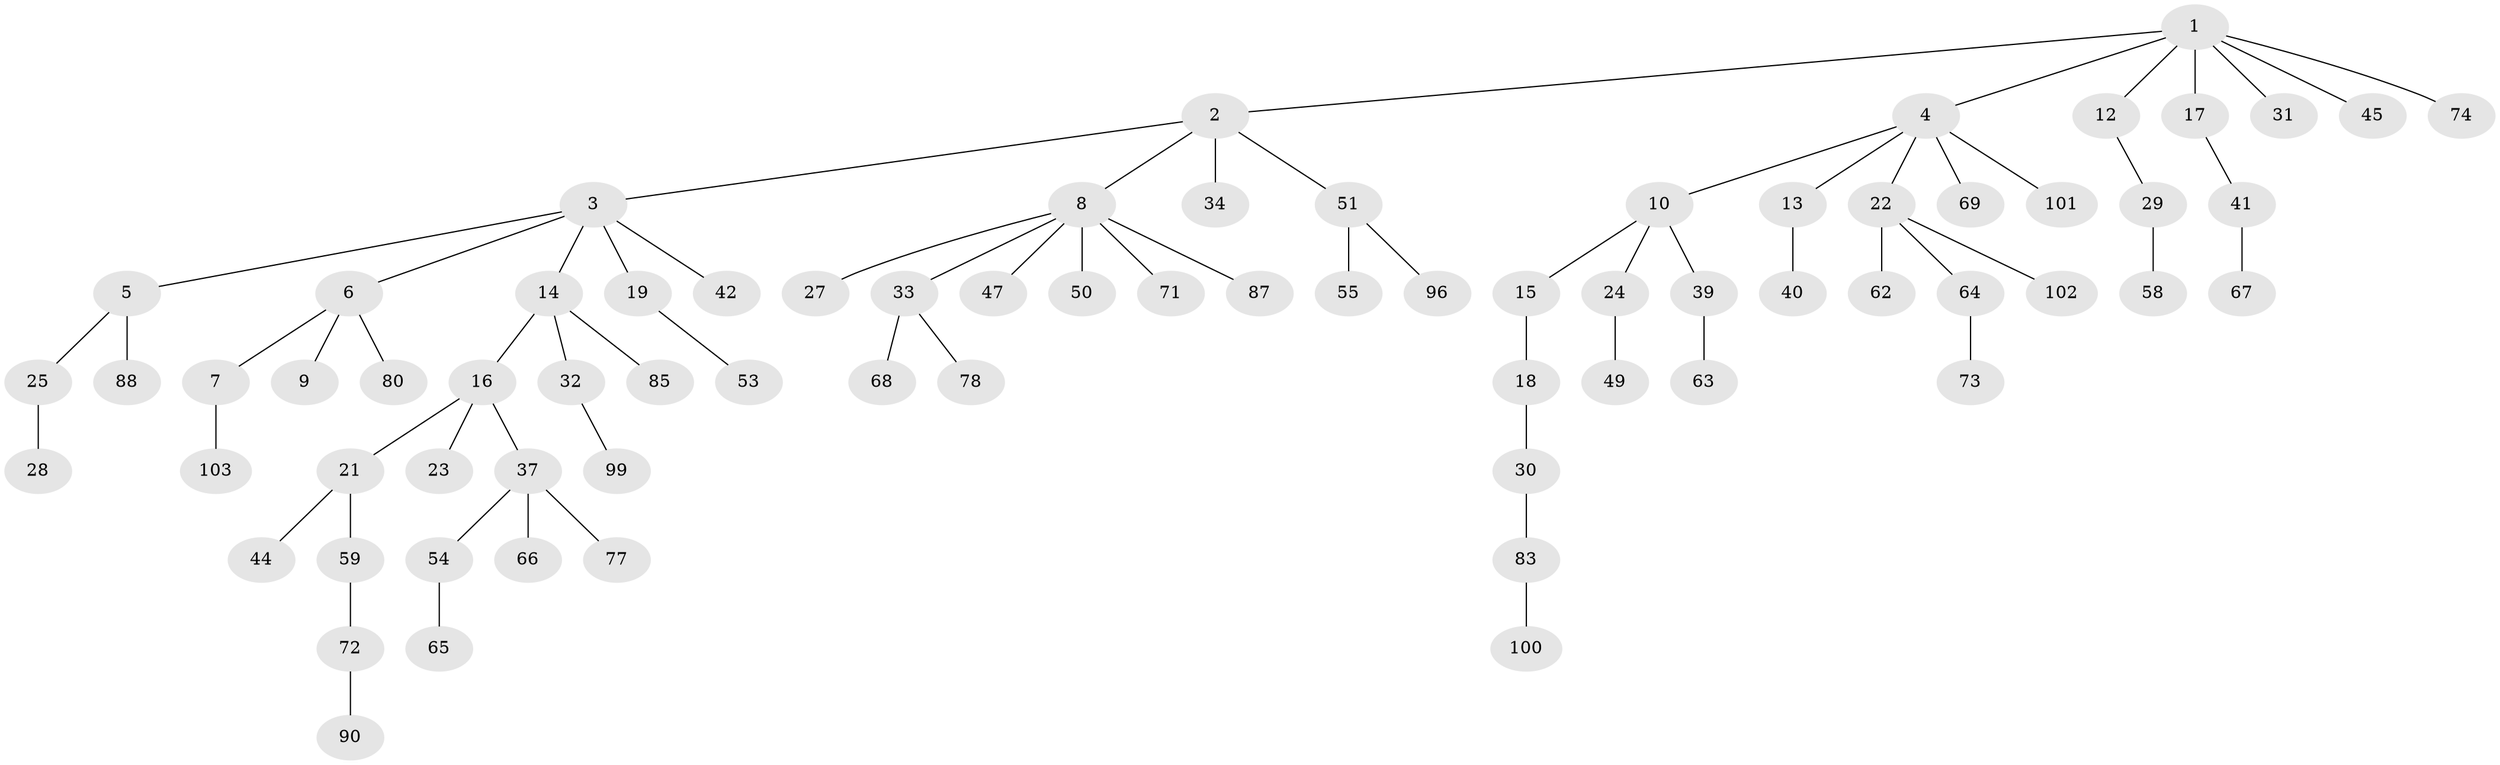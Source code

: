// Generated by graph-tools (version 1.1) at 2025/24/03/03/25 07:24:05]
// undirected, 73 vertices, 72 edges
graph export_dot {
graph [start="1"]
  node [color=gray90,style=filled];
  1 [super="+11"];
  2 [super="+35"];
  3;
  4 [super="+46"];
  5 [super="+84"];
  6;
  7 [super="+76"];
  8 [super="+70"];
  9 [super="+48"];
  10 [super="+36"];
  12 [super="+56"];
  13 [super="+94"];
  14 [super="+38"];
  15 [super="+52"];
  16;
  17;
  18 [super="+26"];
  19 [super="+20"];
  21 [super="+43"];
  22;
  23;
  24;
  25;
  27 [super="+92"];
  28 [super="+57"];
  29 [super="+104"];
  30 [super="+93"];
  31;
  32 [super="+82"];
  33 [super="+75"];
  34;
  37 [super="+61"];
  39;
  40;
  41 [super="+79"];
  42;
  44 [super="+60"];
  45 [super="+97"];
  47;
  49;
  50;
  51;
  53;
  54 [super="+89"];
  55;
  58;
  59;
  62;
  63;
  64;
  65;
  66;
  67 [super="+91"];
  68;
  69;
  71;
  72 [super="+86"];
  73 [super="+98"];
  74 [super="+95"];
  77;
  78 [super="+81"];
  80;
  83;
  85;
  87;
  88;
  90;
  96;
  99;
  100 [super="+105"];
  101;
  102;
  103;
  1 -- 2;
  1 -- 4;
  1 -- 17;
  1 -- 31;
  1 -- 45;
  1 -- 74;
  1 -- 12;
  2 -- 3;
  2 -- 8;
  2 -- 34;
  2 -- 51;
  3 -- 5;
  3 -- 6;
  3 -- 14;
  3 -- 19;
  3 -- 42;
  4 -- 10;
  4 -- 13;
  4 -- 22;
  4 -- 69;
  4 -- 101;
  5 -- 25;
  5 -- 88;
  6 -- 7;
  6 -- 9;
  6 -- 80;
  7 -- 103;
  8 -- 27;
  8 -- 33;
  8 -- 47;
  8 -- 50;
  8 -- 71;
  8 -- 87;
  10 -- 15;
  10 -- 24;
  10 -- 39;
  12 -- 29;
  13 -- 40;
  14 -- 16;
  14 -- 32;
  14 -- 85;
  15 -- 18;
  16 -- 21;
  16 -- 23;
  16 -- 37;
  17 -- 41;
  18 -- 30;
  19 -- 53;
  21 -- 44;
  21 -- 59;
  22 -- 62;
  22 -- 64;
  22 -- 102;
  24 -- 49;
  25 -- 28;
  29 -- 58;
  30 -- 83;
  32 -- 99;
  33 -- 68;
  33 -- 78;
  37 -- 54;
  37 -- 66;
  37 -- 77;
  39 -- 63;
  41 -- 67;
  51 -- 55;
  51 -- 96;
  54 -- 65;
  59 -- 72;
  64 -- 73;
  72 -- 90;
  83 -- 100;
}
